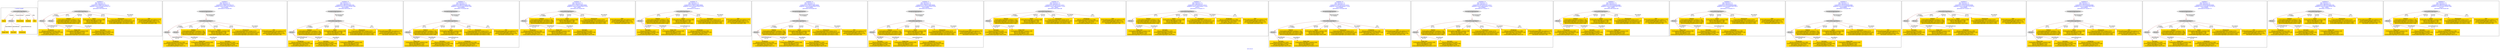 digraph n0 {
fontcolor="blue"
remincross="true"
label="s01-cb.csv"
subgraph cluster_0 {
label="1-correct model"
n2[style="filled",color="white",fillcolor="lightgray",label="CulturalHeritageObject1"];
n3[shape="plaintext",style="filled",fillcolor="gold",label="Dated"];
n4[style="filled",color="white",fillcolor="lightgray",label="Person1"];
n5[shape="plaintext",style="filled",fillcolor="gold",label="Dimensions"];
n6[shape="plaintext",style="filled",fillcolor="gold",label="Medium"];
n7[shape="plaintext",style="filled",fillcolor="gold",label="Title"];
n8[shape="plaintext",style="filled",fillcolor="gold",label="Begin Date"];
n9[shape="plaintext",style="filled",fillcolor="gold",label="End Date"];
n10[shape="plaintext",style="filled",fillcolor="gold",label="Attribution"];
}
subgraph cluster_1 {
label="candidate 0\nlink coherence:1.0\nnode coherence:1.0\nconfidence:0.506615297595278\nmapping score:0.5974431944365213\ncost:8.99992\n-precision:0.56-recall:0.62"
n12[style="filled",color="white",fillcolor="lightgray",label="CulturalHeritageObject1"];
n13[style="filled",color="white",fillcolor="lightgray",label="Person1"];
n14[style="filled",color="white",fillcolor="lightgray",label="Person2"];
n15[shape="plaintext",style="filled",fillcolor="gold",label="Attribution\n[Person,nameOfThePerson,0.389]\n[CulturalHeritageObject,description,0.259]\n[Document,classLink,0.222]\n[CulturalHeritageObject,title,0.13]"];
n16[shape="plaintext",style="filled",fillcolor="gold",label="Medium\n[CulturalHeritageObject,medium,0.754]\n[CulturalHeritageObject,description,0.096]\n[CulturalHeritageObject,provenance,0.082]\n[Person,biographicalInformation,0.068]"];
n17[shape="plaintext",style="filled",fillcolor="gold",label="Dated\n[CulturalHeritageObject,created,0.569]\n[Person,dateOfDeath,0.186]\n[Person,dateOfBirth,0.156]\n[CulturalHeritageObject,title,0.089]"];
n18[shape="plaintext",style="filled",fillcolor="gold",label="Begin Date\n[CulturalHeritageObject,created,0.349]\n[Person,dateOfDeath,0.322]\n[Person,dateOfBirth,0.283]\n[CulturalHeritageObject,provenance,0.047]"];
n19[shape="plaintext",style="filled",fillcolor="gold",label="End Date\n[Person,dateOfDeath,0.463]\n[CulturalHeritageObject,created,0.258]\n[Person,dateOfBirth,0.239]\n[CulturalHeritageObject,title,0.039]"];
n20[shape="plaintext",style="filled",fillcolor="gold",label="Dimensions\n[CulturalHeritageObject,extent,0.674]\n[CulturalHeritageObject,accessionNumber,0.162]\n[CulturalHeritageObject,description,0.082]\n[CulturalHeritageObject,provenance,0.082]"];
n21[shape="plaintext",style="filled",fillcolor="gold",label="Title\n[CulturalHeritageObject,description,0.375]\n[CulturalHeritageObject,title,0.271]\n[Person,biographicalInformation,0.218]\n[Document,classLink,0.136]"];
}
subgraph cluster_2 {
label="candidate 1\nlink coherence:1.0\nnode coherence:1.0\nconfidence:0.506615297595278\nmapping score:0.5974431944365213\ncost:9.99985\n-precision:0.5-recall:0.62"
n23[style="filled",color="white",fillcolor="lightgray",label="CulturalHeritageObject1"];
n24[style="filled",color="white",fillcolor="lightgray",label="Person1"];
n25[style="filled",color="white",fillcolor="lightgray",label="Person2"];
n26[style="filled",color="white",fillcolor="lightgray",label="EuropeanaAggregation1"];
n27[shape="plaintext",style="filled",fillcolor="gold",label="Attribution\n[Person,nameOfThePerson,0.389]\n[CulturalHeritageObject,description,0.259]\n[Document,classLink,0.222]\n[CulturalHeritageObject,title,0.13]"];
n28[shape="plaintext",style="filled",fillcolor="gold",label="Medium\n[CulturalHeritageObject,medium,0.754]\n[CulturalHeritageObject,description,0.096]\n[CulturalHeritageObject,provenance,0.082]\n[Person,biographicalInformation,0.068]"];
n29[shape="plaintext",style="filled",fillcolor="gold",label="Dated\n[CulturalHeritageObject,created,0.569]\n[Person,dateOfDeath,0.186]\n[Person,dateOfBirth,0.156]\n[CulturalHeritageObject,title,0.089]"];
n30[shape="plaintext",style="filled",fillcolor="gold",label="Begin Date\n[CulturalHeritageObject,created,0.349]\n[Person,dateOfDeath,0.322]\n[Person,dateOfBirth,0.283]\n[CulturalHeritageObject,provenance,0.047]"];
n31[shape="plaintext",style="filled",fillcolor="gold",label="End Date\n[Person,dateOfDeath,0.463]\n[CulturalHeritageObject,created,0.258]\n[Person,dateOfBirth,0.239]\n[CulturalHeritageObject,title,0.039]"];
n32[shape="plaintext",style="filled",fillcolor="gold",label="Dimensions\n[CulturalHeritageObject,extent,0.674]\n[CulturalHeritageObject,accessionNumber,0.162]\n[CulturalHeritageObject,description,0.082]\n[CulturalHeritageObject,provenance,0.082]"];
n33[shape="plaintext",style="filled",fillcolor="gold",label="Title\n[CulturalHeritageObject,description,0.375]\n[CulturalHeritageObject,title,0.271]\n[Person,biographicalInformation,0.218]\n[Document,classLink,0.136]"];
}
subgraph cluster_3 {
label="candidate 10\nlink coherence:1.0\nnode coherence:1.0\nconfidence:0.4861819248037082\nmapping score:0.6144415939821884\ncost:8.99985\n-precision:0.89-recall:1.0"
n35[style="filled",color="white",fillcolor="lightgray",label="CulturalHeritageObject1"];
n36[style="filled",color="white",fillcolor="lightgray",label="Person1"];
n37[style="filled",color="white",fillcolor="lightgray",label="EuropeanaAggregation1"];
n38[shape="plaintext",style="filled",fillcolor="gold",label="Attribution\n[Person,nameOfThePerson,0.389]\n[CulturalHeritageObject,description,0.259]\n[Document,classLink,0.222]\n[CulturalHeritageObject,title,0.13]"];
n39[shape="plaintext",style="filled",fillcolor="gold",label="Medium\n[CulturalHeritageObject,medium,0.754]\n[CulturalHeritageObject,description,0.096]\n[CulturalHeritageObject,provenance,0.082]\n[Person,biographicalInformation,0.068]"];
n40[shape="plaintext",style="filled",fillcolor="gold",label="Dated\n[CulturalHeritageObject,created,0.569]\n[Person,dateOfDeath,0.186]\n[Person,dateOfBirth,0.156]\n[CulturalHeritageObject,title,0.089]"];
n41[shape="plaintext",style="filled",fillcolor="gold",label="End Date\n[Person,dateOfDeath,0.463]\n[CulturalHeritageObject,created,0.258]\n[Person,dateOfBirth,0.239]\n[CulturalHeritageObject,title,0.039]"];
n42[shape="plaintext",style="filled",fillcolor="gold",label="Dimensions\n[CulturalHeritageObject,extent,0.674]\n[CulturalHeritageObject,accessionNumber,0.162]\n[CulturalHeritageObject,description,0.082]\n[CulturalHeritageObject,provenance,0.082]"];
n43[shape="plaintext",style="filled",fillcolor="gold",label="Begin Date\n[CulturalHeritageObject,created,0.349]\n[Person,dateOfDeath,0.322]\n[Person,dateOfBirth,0.283]\n[CulturalHeritageObject,provenance,0.047]"];
n44[shape="plaintext",style="filled",fillcolor="gold",label="Title\n[CulturalHeritageObject,description,0.375]\n[CulturalHeritageObject,title,0.271]\n[Person,biographicalInformation,0.218]\n[Document,classLink,0.136]"];
}
subgraph cluster_4 {
label="candidate 11\nlink coherence:1.0\nnode coherence:1.0\nconfidence:0.4861819248037082\nmapping score:0.6144415939821884\ncost:8.99993\n-precision:0.78-recall:0.88"
n46[style="filled",color="white",fillcolor="lightgray",label="CulturalHeritageObject1"];
n47[style="filled",color="white",fillcolor="lightgray",label="Person2"];
n48[style="filled",color="white",fillcolor="lightgray",label="EuropeanaAggregation1"];
n49[shape="plaintext",style="filled",fillcolor="gold",label="Medium\n[CulturalHeritageObject,medium,0.754]\n[CulturalHeritageObject,description,0.096]\n[CulturalHeritageObject,provenance,0.082]\n[Person,biographicalInformation,0.068]"];
n50[shape="plaintext",style="filled",fillcolor="gold",label="Dated\n[CulturalHeritageObject,created,0.569]\n[Person,dateOfDeath,0.186]\n[Person,dateOfBirth,0.156]\n[CulturalHeritageObject,title,0.089]"];
n51[shape="plaintext",style="filled",fillcolor="gold",label="Begin Date\n[CulturalHeritageObject,created,0.349]\n[Person,dateOfDeath,0.322]\n[Person,dateOfBirth,0.283]\n[CulturalHeritageObject,provenance,0.047]"];
n52[shape="plaintext",style="filled",fillcolor="gold",label="End Date\n[Person,dateOfDeath,0.463]\n[CulturalHeritageObject,created,0.258]\n[Person,dateOfBirth,0.239]\n[CulturalHeritageObject,title,0.039]"];
n53[shape="plaintext",style="filled",fillcolor="gold",label="Dimensions\n[CulturalHeritageObject,extent,0.674]\n[CulturalHeritageObject,accessionNumber,0.162]\n[CulturalHeritageObject,description,0.082]\n[CulturalHeritageObject,provenance,0.082]"];
n54[shape="plaintext",style="filled",fillcolor="gold",label="Attribution\n[Person,nameOfThePerson,0.389]\n[CulturalHeritageObject,description,0.259]\n[Document,classLink,0.222]\n[CulturalHeritageObject,title,0.13]"];
n55[shape="plaintext",style="filled",fillcolor="gold",label="Title\n[CulturalHeritageObject,description,0.375]\n[CulturalHeritageObject,title,0.271]\n[Person,biographicalInformation,0.218]\n[Document,classLink,0.136]"];
}
subgraph cluster_5 {
label="candidate 12\nlink coherence:1.0\nnode coherence:1.0\nconfidence:0.47463211868769895\nmapping score:0.6105916586101854\ncost:7.99992\n-precision:0.62-recall:0.62"
n57[style="filled",color="white",fillcolor="lightgray",label="CulturalHeritageObject1"];
n58[style="filled",color="white",fillcolor="lightgray",label="Person1"];
n59[shape="plaintext",style="filled",fillcolor="gold",label="Attribution\n[Person,nameOfThePerson,0.389]\n[CulturalHeritageObject,description,0.259]\n[Document,classLink,0.222]\n[CulturalHeritageObject,title,0.13]"];
n60[shape="plaintext",style="filled",fillcolor="gold",label="Medium\n[CulturalHeritageObject,medium,0.754]\n[CulturalHeritageObject,description,0.096]\n[CulturalHeritageObject,provenance,0.082]\n[Person,biographicalInformation,0.068]"];
n61[shape="plaintext",style="filled",fillcolor="gold",label="Dated\n[CulturalHeritageObject,created,0.569]\n[Person,dateOfDeath,0.186]\n[Person,dateOfBirth,0.156]\n[CulturalHeritageObject,title,0.089]"];
n62[shape="plaintext",style="filled",fillcolor="gold",label="Begin Date\n[CulturalHeritageObject,created,0.349]\n[Person,dateOfDeath,0.322]\n[Person,dateOfBirth,0.283]\n[CulturalHeritageObject,provenance,0.047]"];
n63[shape="plaintext",style="filled",fillcolor="gold",label="Dimensions\n[CulturalHeritageObject,extent,0.674]\n[CulturalHeritageObject,accessionNumber,0.162]\n[CulturalHeritageObject,description,0.082]\n[CulturalHeritageObject,provenance,0.082]"];
n64[shape="plaintext",style="filled",fillcolor="gold",label="Title\n[CulturalHeritageObject,description,0.375]\n[CulturalHeritageObject,title,0.271]\n[Person,biographicalInformation,0.218]\n[Document,classLink,0.136]"];
n65[shape="plaintext",style="filled",fillcolor="gold",label="End Date\n[Person,dateOfDeath,0.463]\n[CulturalHeritageObject,created,0.258]\n[Person,dateOfBirth,0.239]\n[CulturalHeritageObject,title,0.039]"];
}
subgraph cluster_6 {
label="candidate 13\nlink coherence:1.0\nnode coherence:1.0\nconfidence:0.47463211868769895\nmapping score:0.6105916586101854\ncost:8.0\n-precision:0.5-recall:0.5"
n67[style="filled",color="white",fillcolor="lightgray",label="CulturalHeritageObject1"];
n68[style="filled",color="white",fillcolor="lightgray",label="Person2"];
n69[shape="plaintext",style="filled",fillcolor="gold",label="Medium\n[CulturalHeritageObject,medium,0.754]\n[CulturalHeritageObject,description,0.096]\n[CulturalHeritageObject,provenance,0.082]\n[Person,biographicalInformation,0.068]"];
n70[shape="plaintext",style="filled",fillcolor="gold",label="Dated\n[CulturalHeritageObject,created,0.569]\n[Person,dateOfDeath,0.186]\n[Person,dateOfBirth,0.156]\n[CulturalHeritageObject,title,0.089]"];
n71[shape="plaintext",style="filled",fillcolor="gold",label="End Date\n[Person,dateOfDeath,0.463]\n[CulturalHeritageObject,created,0.258]\n[Person,dateOfBirth,0.239]\n[CulturalHeritageObject,title,0.039]"];
n72[shape="plaintext",style="filled",fillcolor="gold",label="Begin Date\n[CulturalHeritageObject,created,0.349]\n[Person,dateOfDeath,0.322]\n[Person,dateOfBirth,0.283]\n[CulturalHeritageObject,provenance,0.047]"];
n73[shape="plaintext",style="filled",fillcolor="gold",label="Dimensions\n[CulturalHeritageObject,extent,0.674]\n[CulturalHeritageObject,accessionNumber,0.162]\n[CulturalHeritageObject,description,0.082]\n[CulturalHeritageObject,provenance,0.082]"];
n74[shape="plaintext",style="filled",fillcolor="gold",label="Title\n[CulturalHeritageObject,description,0.375]\n[CulturalHeritageObject,title,0.271]\n[Person,biographicalInformation,0.218]\n[Document,classLink,0.136]"];
n75[shape="plaintext",style="filled",fillcolor="gold",label="Attribution\n[Person,nameOfThePerson,0.389]\n[CulturalHeritageObject,description,0.259]\n[Document,classLink,0.222]\n[CulturalHeritageObject,title,0.13]"];
}
subgraph cluster_7 {
label="candidate 14\nlink coherence:1.0\nnode coherence:1.0\nconfidence:0.47463211868769895\nmapping score:0.6105916586101854\ncost:8.99985\n-precision:0.56-recall:0.62"
n77[style="filled",color="white",fillcolor="lightgray",label="CulturalHeritageObject1"];
n78[style="filled",color="white",fillcolor="lightgray",label="Person1"];
n79[style="filled",color="white",fillcolor="lightgray",label="EuropeanaAggregation1"];
n80[shape="plaintext",style="filled",fillcolor="gold",label="Attribution\n[Person,nameOfThePerson,0.389]\n[CulturalHeritageObject,description,0.259]\n[Document,classLink,0.222]\n[CulturalHeritageObject,title,0.13]"];
n81[shape="plaintext",style="filled",fillcolor="gold",label="Medium\n[CulturalHeritageObject,medium,0.754]\n[CulturalHeritageObject,description,0.096]\n[CulturalHeritageObject,provenance,0.082]\n[Person,biographicalInformation,0.068]"];
n82[shape="plaintext",style="filled",fillcolor="gold",label="Dated\n[CulturalHeritageObject,created,0.569]\n[Person,dateOfDeath,0.186]\n[Person,dateOfBirth,0.156]\n[CulturalHeritageObject,title,0.089]"];
n83[shape="plaintext",style="filled",fillcolor="gold",label="Begin Date\n[CulturalHeritageObject,created,0.349]\n[Person,dateOfDeath,0.322]\n[Person,dateOfBirth,0.283]\n[CulturalHeritageObject,provenance,0.047]"];
n84[shape="plaintext",style="filled",fillcolor="gold",label="Dimensions\n[CulturalHeritageObject,extent,0.674]\n[CulturalHeritageObject,accessionNumber,0.162]\n[CulturalHeritageObject,description,0.082]\n[CulturalHeritageObject,provenance,0.082]"];
n85[shape="plaintext",style="filled",fillcolor="gold",label="Title\n[CulturalHeritageObject,description,0.375]\n[CulturalHeritageObject,title,0.271]\n[Person,biographicalInformation,0.218]\n[Document,classLink,0.136]"];
n86[shape="plaintext",style="filled",fillcolor="gold",label="End Date\n[Person,dateOfDeath,0.463]\n[CulturalHeritageObject,created,0.258]\n[Person,dateOfBirth,0.239]\n[CulturalHeritageObject,title,0.039]"];
}
subgraph cluster_8 {
label="candidate 15\nlink coherence:1.0\nnode coherence:1.0\nconfidence:0.47463211868769895\nmapping score:0.6105916586101854\ncost:8.99993\n-precision:0.44-recall:0.5"
n88[style="filled",color="white",fillcolor="lightgray",label="CulturalHeritageObject1"];
n89[style="filled",color="white",fillcolor="lightgray",label="Person2"];
n90[style="filled",color="white",fillcolor="lightgray",label="EuropeanaAggregation1"];
n91[shape="plaintext",style="filled",fillcolor="gold",label="Medium\n[CulturalHeritageObject,medium,0.754]\n[CulturalHeritageObject,description,0.096]\n[CulturalHeritageObject,provenance,0.082]\n[Person,biographicalInformation,0.068]"];
n92[shape="plaintext",style="filled",fillcolor="gold",label="Dated\n[CulturalHeritageObject,created,0.569]\n[Person,dateOfDeath,0.186]\n[Person,dateOfBirth,0.156]\n[CulturalHeritageObject,title,0.089]"];
n93[shape="plaintext",style="filled",fillcolor="gold",label="End Date\n[Person,dateOfDeath,0.463]\n[CulturalHeritageObject,created,0.258]\n[Person,dateOfBirth,0.239]\n[CulturalHeritageObject,title,0.039]"];
n94[shape="plaintext",style="filled",fillcolor="gold",label="Begin Date\n[CulturalHeritageObject,created,0.349]\n[Person,dateOfDeath,0.322]\n[Person,dateOfBirth,0.283]\n[CulturalHeritageObject,provenance,0.047]"];
n95[shape="plaintext",style="filled",fillcolor="gold",label="Dimensions\n[CulturalHeritageObject,extent,0.674]\n[CulturalHeritageObject,accessionNumber,0.162]\n[CulturalHeritageObject,description,0.082]\n[CulturalHeritageObject,provenance,0.082]"];
n96[shape="plaintext",style="filled",fillcolor="gold",label="Title\n[CulturalHeritageObject,description,0.375]\n[CulturalHeritageObject,title,0.271]\n[Person,biographicalInformation,0.218]\n[Document,classLink,0.136]"];
n97[shape="plaintext",style="filled",fillcolor="gold",label="Attribution\n[Person,nameOfThePerson,0.389]\n[CulturalHeritageObject,description,0.259]\n[Document,classLink,0.222]\n[CulturalHeritageObject,title,0.13]"];
}
subgraph cluster_9 {
label="candidate 16\nlink coherence:1.0\nnode coherence:1.0\nconfidence:0.46754554767114515\nmapping score:0.6082294682713342\ncost:7.99992\n-precision:0.88-recall:0.88"
n99[style="filled",color="white",fillcolor="lightgray",label="CulturalHeritageObject1"];
n100[style="filled",color="white",fillcolor="lightgray",label="Person1"];
n101[shape="plaintext",style="filled",fillcolor="gold",label="Medium\n[CulturalHeritageObject,medium,0.754]\n[CulturalHeritageObject,description,0.096]\n[CulturalHeritageObject,provenance,0.082]\n[Person,biographicalInformation,0.068]"];
n102[shape="plaintext",style="filled",fillcolor="gold",label="Dated\n[CulturalHeritageObject,created,0.569]\n[Person,dateOfDeath,0.186]\n[Person,dateOfBirth,0.156]\n[CulturalHeritageObject,title,0.089]"];
n103[shape="plaintext",style="filled",fillcolor="gold",label="End Date\n[Person,dateOfDeath,0.463]\n[CulturalHeritageObject,created,0.258]\n[Person,dateOfBirth,0.239]\n[CulturalHeritageObject,title,0.039]"];
n104[shape="plaintext",style="filled",fillcolor="gold",label="Dimensions\n[CulturalHeritageObject,extent,0.674]\n[CulturalHeritageObject,accessionNumber,0.162]\n[CulturalHeritageObject,description,0.082]\n[CulturalHeritageObject,provenance,0.082]"];
n105[shape="plaintext",style="filled",fillcolor="gold",label="Attribution\n[Person,nameOfThePerson,0.389]\n[CulturalHeritageObject,description,0.259]\n[Document,classLink,0.222]\n[CulturalHeritageObject,title,0.13]"];
n106[shape="plaintext",style="filled",fillcolor="gold",label="Begin Date\n[CulturalHeritageObject,created,0.349]\n[Person,dateOfDeath,0.322]\n[Person,dateOfBirth,0.283]\n[CulturalHeritageObject,provenance,0.047]"];
n107[shape="plaintext",style="filled",fillcolor="gold",label="Title\n[CulturalHeritageObject,description,0.375]\n[CulturalHeritageObject,title,0.271]\n[Person,biographicalInformation,0.218]\n[Document,classLink,0.136]"];
}
subgraph cluster_10 {
label="candidate 17\nlink coherence:1.0\nnode coherence:1.0\nconfidence:0.46754554767114515\nmapping score:0.6082294682713342\ncost:8.0\n-precision:0.75-recall:0.75"
n109[style="filled",color="white",fillcolor="lightgray",label="CulturalHeritageObject1"];
n110[style="filled",color="white",fillcolor="lightgray",label="Person2"];
n111[shape="plaintext",style="filled",fillcolor="gold",label="Medium\n[CulturalHeritageObject,medium,0.754]\n[CulturalHeritageObject,description,0.096]\n[CulturalHeritageObject,provenance,0.082]\n[Person,biographicalInformation,0.068]"];
n112[shape="plaintext",style="filled",fillcolor="gold",label="Dated\n[CulturalHeritageObject,created,0.569]\n[Person,dateOfDeath,0.186]\n[Person,dateOfBirth,0.156]\n[CulturalHeritageObject,title,0.089]"];
n113[shape="plaintext",style="filled",fillcolor="gold",label="Begin Date\n[CulturalHeritageObject,created,0.349]\n[Person,dateOfDeath,0.322]\n[Person,dateOfBirth,0.283]\n[CulturalHeritageObject,provenance,0.047]"];
n114[shape="plaintext",style="filled",fillcolor="gold",label="End Date\n[Person,dateOfDeath,0.463]\n[CulturalHeritageObject,created,0.258]\n[Person,dateOfBirth,0.239]\n[CulturalHeritageObject,title,0.039]"];
n115[shape="plaintext",style="filled",fillcolor="gold",label="Dimensions\n[CulturalHeritageObject,extent,0.674]\n[CulturalHeritageObject,accessionNumber,0.162]\n[CulturalHeritageObject,description,0.082]\n[CulturalHeritageObject,provenance,0.082]"];
n116[shape="plaintext",style="filled",fillcolor="gold",label="Attribution\n[Person,nameOfThePerson,0.389]\n[CulturalHeritageObject,description,0.259]\n[Document,classLink,0.222]\n[CulturalHeritageObject,title,0.13]"];
n117[shape="plaintext",style="filled",fillcolor="gold",label="Title\n[CulturalHeritageObject,description,0.375]\n[CulturalHeritageObject,title,0.271]\n[Person,biographicalInformation,0.218]\n[Document,classLink,0.136]"];
}
subgraph cluster_11 {
label="candidate 18\nlink coherence:1.0\nnode coherence:1.0\nconfidence:0.46754554767114515\nmapping score:0.6082294682713342\ncost:8.99985\n-precision:0.78-recall:0.88"
n119[style="filled",color="white",fillcolor="lightgray",label="CulturalHeritageObject1"];
n120[style="filled",color="white",fillcolor="lightgray",label="Person1"];
n121[style="filled",color="white",fillcolor="lightgray",label="EuropeanaAggregation1"];
n122[shape="plaintext",style="filled",fillcolor="gold",label="Medium\n[CulturalHeritageObject,medium,0.754]\n[CulturalHeritageObject,description,0.096]\n[CulturalHeritageObject,provenance,0.082]\n[Person,biographicalInformation,0.068]"];
n123[shape="plaintext",style="filled",fillcolor="gold",label="Dated\n[CulturalHeritageObject,created,0.569]\n[Person,dateOfDeath,0.186]\n[Person,dateOfBirth,0.156]\n[CulturalHeritageObject,title,0.089]"];
n124[shape="plaintext",style="filled",fillcolor="gold",label="End Date\n[Person,dateOfDeath,0.463]\n[CulturalHeritageObject,created,0.258]\n[Person,dateOfBirth,0.239]\n[CulturalHeritageObject,title,0.039]"];
n125[shape="plaintext",style="filled",fillcolor="gold",label="Dimensions\n[CulturalHeritageObject,extent,0.674]\n[CulturalHeritageObject,accessionNumber,0.162]\n[CulturalHeritageObject,description,0.082]\n[CulturalHeritageObject,provenance,0.082]"];
n126[shape="plaintext",style="filled",fillcolor="gold",label="Attribution\n[Person,nameOfThePerson,0.389]\n[CulturalHeritageObject,description,0.259]\n[Document,classLink,0.222]\n[CulturalHeritageObject,title,0.13]"];
n127[shape="plaintext",style="filled",fillcolor="gold",label="Begin Date\n[CulturalHeritageObject,created,0.349]\n[Person,dateOfDeath,0.322]\n[Person,dateOfBirth,0.283]\n[CulturalHeritageObject,provenance,0.047]"];
n128[shape="plaintext",style="filled",fillcolor="gold",label="Title\n[CulturalHeritageObject,description,0.375]\n[CulturalHeritageObject,title,0.271]\n[Person,biographicalInformation,0.218]\n[Document,classLink,0.136]"];
}
subgraph cluster_12 {
label="candidate 19\nlink coherence:1.0\nnode coherence:1.0\nconfidence:0.46754554767114515\nmapping score:0.6082294682713342\ncost:8.99993\n-precision:0.67-recall:0.75"
n130[style="filled",color="white",fillcolor="lightgray",label="CulturalHeritageObject1"];
n131[style="filled",color="white",fillcolor="lightgray",label="Person2"];
n132[style="filled",color="white",fillcolor="lightgray",label="EuropeanaAggregation1"];
n133[shape="plaintext",style="filled",fillcolor="gold",label="Medium\n[CulturalHeritageObject,medium,0.754]\n[CulturalHeritageObject,description,0.096]\n[CulturalHeritageObject,provenance,0.082]\n[Person,biographicalInformation,0.068]"];
n134[shape="plaintext",style="filled",fillcolor="gold",label="Dated\n[CulturalHeritageObject,created,0.569]\n[Person,dateOfDeath,0.186]\n[Person,dateOfBirth,0.156]\n[CulturalHeritageObject,title,0.089]"];
n135[shape="plaintext",style="filled",fillcolor="gold",label="Begin Date\n[CulturalHeritageObject,created,0.349]\n[Person,dateOfDeath,0.322]\n[Person,dateOfBirth,0.283]\n[CulturalHeritageObject,provenance,0.047]"];
n136[shape="plaintext",style="filled",fillcolor="gold",label="End Date\n[Person,dateOfDeath,0.463]\n[CulturalHeritageObject,created,0.258]\n[Person,dateOfBirth,0.239]\n[CulturalHeritageObject,title,0.039]"];
n137[shape="plaintext",style="filled",fillcolor="gold",label="Dimensions\n[CulturalHeritageObject,extent,0.674]\n[CulturalHeritageObject,accessionNumber,0.162]\n[CulturalHeritageObject,description,0.082]\n[CulturalHeritageObject,provenance,0.082]"];
n138[shape="plaintext",style="filled",fillcolor="gold",label="Attribution\n[Person,nameOfThePerson,0.389]\n[CulturalHeritageObject,description,0.259]\n[Document,classLink,0.222]\n[CulturalHeritageObject,title,0.13]"];
n139[shape="plaintext",style="filled",fillcolor="gold",label="Title\n[CulturalHeritageObject,description,0.375]\n[CulturalHeritageObject,title,0.271]\n[Person,biographicalInformation,0.218]\n[Document,classLink,0.136]"];
}
subgraph cluster_13 {
label="candidate 2\nlink coherence:1.0\nnode coherence:1.0\nconfidence:0.5010518509530868\nmapping score:0.6193982360319813\ncost:7.99992\n-precision:0.88-recall:0.88"
n141[style="filled",color="white",fillcolor="lightgray",label="CulturalHeritageObject1"];
n142[style="filled",color="white",fillcolor="lightgray",label="Person1"];
n143[shape="plaintext",style="filled",fillcolor="gold",label="Attribution\n[Person,nameOfThePerson,0.389]\n[CulturalHeritageObject,description,0.259]\n[Document,classLink,0.222]\n[CulturalHeritageObject,title,0.13]"];
n144[shape="plaintext",style="filled",fillcolor="gold",label="Medium\n[CulturalHeritageObject,medium,0.754]\n[CulturalHeritageObject,description,0.096]\n[CulturalHeritageObject,provenance,0.082]\n[Person,biographicalInformation,0.068]"];
n145[shape="plaintext",style="filled",fillcolor="gold",label="Dated\n[CulturalHeritageObject,created,0.569]\n[Person,dateOfDeath,0.186]\n[Person,dateOfBirth,0.156]\n[CulturalHeritageObject,title,0.089]"];
n146[shape="plaintext",style="filled",fillcolor="gold",label="End Date\n[Person,dateOfDeath,0.463]\n[CulturalHeritageObject,created,0.258]\n[Person,dateOfBirth,0.239]\n[CulturalHeritageObject,title,0.039]"];
n147[shape="plaintext",style="filled",fillcolor="gold",label="Dimensions\n[CulturalHeritageObject,extent,0.674]\n[CulturalHeritageObject,accessionNumber,0.162]\n[CulturalHeritageObject,description,0.082]\n[CulturalHeritageObject,provenance,0.082]"];
n148[shape="plaintext",style="filled",fillcolor="gold",label="Title\n[CulturalHeritageObject,description,0.375]\n[CulturalHeritageObject,title,0.271]\n[Person,biographicalInformation,0.218]\n[Document,classLink,0.136]"];
n149[shape="plaintext",style="filled",fillcolor="gold",label="Begin Date\n[CulturalHeritageObject,created,0.349]\n[Person,dateOfDeath,0.322]\n[Person,dateOfBirth,0.283]\n[CulturalHeritageObject,provenance,0.047]"];
}
subgraph cluster_14 {
label="candidate 3\nlink coherence:1.0\nnode coherence:1.0\nconfidence:0.5010518509530868\nmapping score:0.6193982360319813\ncost:8.0\n-precision:0.75-recall:0.75"
n151[style="filled",color="white",fillcolor="lightgray",label="CulturalHeritageObject1"];
n152[style="filled",color="white",fillcolor="lightgray",label="Person2"];
n153[shape="plaintext",style="filled",fillcolor="gold",label="Medium\n[CulturalHeritageObject,medium,0.754]\n[CulturalHeritageObject,description,0.096]\n[CulturalHeritageObject,provenance,0.082]\n[Person,biographicalInformation,0.068]"];
n154[shape="plaintext",style="filled",fillcolor="gold",label="Dated\n[CulturalHeritageObject,created,0.569]\n[Person,dateOfDeath,0.186]\n[Person,dateOfBirth,0.156]\n[CulturalHeritageObject,title,0.089]"];
n155[shape="plaintext",style="filled",fillcolor="gold",label="Begin Date\n[CulturalHeritageObject,created,0.349]\n[Person,dateOfDeath,0.322]\n[Person,dateOfBirth,0.283]\n[CulturalHeritageObject,provenance,0.047]"];
n156[shape="plaintext",style="filled",fillcolor="gold",label="End Date\n[Person,dateOfDeath,0.463]\n[CulturalHeritageObject,created,0.258]\n[Person,dateOfBirth,0.239]\n[CulturalHeritageObject,title,0.039]"];
n157[shape="plaintext",style="filled",fillcolor="gold",label="Dimensions\n[CulturalHeritageObject,extent,0.674]\n[CulturalHeritageObject,accessionNumber,0.162]\n[CulturalHeritageObject,description,0.082]\n[CulturalHeritageObject,provenance,0.082]"];
n158[shape="plaintext",style="filled",fillcolor="gold",label="Title\n[CulturalHeritageObject,description,0.375]\n[CulturalHeritageObject,title,0.271]\n[Person,biographicalInformation,0.218]\n[Document,classLink,0.136]"];
n159[shape="plaintext",style="filled",fillcolor="gold",label="Attribution\n[Person,nameOfThePerson,0.389]\n[CulturalHeritageObject,description,0.259]\n[Document,classLink,0.222]\n[CulturalHeritageObject,title,0.13]"];
}
subgraph cluster_15 {
label="candidate 4\nlink coherence:1.0\nnode coherence:1.0\nconfidence:0.5010518509530868\nmapping score:0.6193982360319813\ncost:8.99985\n-precision:0.78-recall:0.88"
n161[style="filled",color="white",fillcolor="lightgray",label="CulturalHeritageObject1"];
n162[style="filled",color="white",fillcolor="lightgray",label="Person1"];
n163[style="filled",color="white",fillcolor="lightgray",label="EuropeanaAggregation1"];
n164[shape="plaintext",style="filled",fillcolor="gold",label="Attribution\n[Person,nameOfThePerson,0.389]\n[CulturalHeritageObject,description,0.259]\n[Document,classLink,0.222]\n[CulturalHeritageObject,title,0.13]"];
n165[shape="plaintext",style="filled",fillcolor="gold",label="Medium\n[CulturalHeritageObject,medium,0.754]\n[CulturalHeritageObject,description,0.096]\n[CulturalHeritageObject,provenance,0.082]\n[Person,biographicalInformation,0.068]"];
n166[shape="plaintext",style="filled",fillcolor="gold",label="Dated\n[CulturalHeritageObject,created,0.569]\n[Person,dateOfDeath,0.186]\n[Person,dateOfBirth,0.156]\n[CulturalHeritageObject,title,0.089]"];
n167[shape="plaintext",style="filled",fillcolor="gold",label="End Date\n[Person,dateOfDeath,0.463]\n[CulturalHeritageObject,created,0.258]\n[Person,dateOfBirth,0.239]\n[CulturalHeritageObject,title,0.039]"];
n168[shape="plaintext",style="filled",fillcolor="gold",label="Dimensions\n[CulturalHeritageObject,extent,0.674]\n[CulturalHeritageObject,accessionNumber,0.162]\n[CulturalHeritageObject,description,0.082]\n[CulturalHeritageObject,provenance,0.082]"];
n169[shape="plaintext",style="filled",fillcolor="gold",label="Title\n[CulturalHeritageObject,description,0.375]\n[CulturalHeritageObject,title,0.271]\n[Person,biographicalInformation,0.218]\n[Document,classLink,0.136]"];
n170[shape="plaintext",style="filled",fillcolor="gold",label="Begin Date\n[CulturalHeritageObject,created,0.349]\n[Person,dateOfDeath,0.322]\n[Person,dateOfBirth,0.283]\n[CulturalHeritageObject,provenance,0.047]"];
}
subgraph cluster_16 {
label="candidate 5\nlink coherence:1.0\nnode coherence:1.0\nconfidence:0.5010518509530868\nmapping score:0.5955887122224576\ncost:8.99992\n-precision:0.67-recall:0.75"
n172[style="filled",color="white",fillcolor="lightgray",label="CulturalHeritageObject1"];
n173[style="filled",color="white",fillcolor="lightgray",label="Person1"];
n174[style="filled",color="white",fillcolor="lightgray",label="Person2"];
n175[shape="plaintext",style="filled",fillcolor="gold",label="Medium\n[CulturalHeritageObject,medium,0.754]\n[CulturalHeritageObject,description,0.096]\n[CulturalHeritageObject,provenance,0.082]\n[Person,biographicalInformation,0.068]"];
n176[shape="plaintext",style="filled",fillcolor="gold",label="Dated\n[CulturalHeritageObject,created,0.569]\n[Person,dateOfDeath,0.186]\n[Person,dateOfBirth,0.156]\n[CulturalHeritageObject,title,0.089]"];
n177[shape="plaintext",style="filled",fillcolor="gold",label="End Date\n[Person,dateOfDeath,0.463]\n[CulturalHeritageObject,created,0.258]\n[Person,dateOfBirth,0.239]\n[CulturalHeritageObject,title,0.039]"];
n178[shape="plaintext",style="filled",fillcolor="gold",label="Dimensions\n[CulturalHeritageObject,extent,0.674]\n[CulturalHeritageObject,accessionNumber,0.162]\n[CulturalHeritageObject,description,0.082]\n[CulturalHeritageObject,provenance,0.082]"];
n179[shape="plaintext",style="filled",fillcolor="gold",label="Title\n[CulturalHeritageObject,description,0.375]\n[CulturalHeritageObject,title,0.271]\n[Person,biographicalInformation,0.218]\n[Document,classLink,0.136]"];
n180[shape="plaintext",style="filled",fillcolor="gold",label="Begin Date\n[CulturalHeritageObject,created,0.349]\n[Person,dateOfDeath,0.322]\n[Person,dateOfBirth,0.283]\n[CulturalHeritageObject,provenance,0.047]"];
n181[shape="plaintext",style="filled",fillcolor="gold",label="Attribution\n[Person,nameOfThePerson,0.389]\n[CulturalHeritageObject,description,0.259]\n[Document,classLink,0.222]\n[CulturalHeritageObject,title,0.13]"];
}
subgraph cluster_17 {
label="candidate 6\nlink coherence:1.0\nnode coherence:1.0\nconfidence:0.5010518509530868\nmapping score:0.6193982360319813\ncost:8.99993\n-precision:0.67-recall:0.75"
n183[style="filled",color="white",fillcolor="lightgray",label="CulturalHeritageObject1"];
n184[style="filled",color="white",fillcolor="lightgray",label="Person2"];
n185[style="filled",color="white",fillcolor="lightgray",label="EuropeanaAggregation1"];
n186[shape="plaintext",style="filled",fillcolor="gold",label="Medium\n[CulturalHeritageObject,medium,0.754]\n[CulturalHeritageObject,description,0.096]\n[CulturalHeritageObject,provenance,0.082]\n[Person,biographicalInformation,0.068]"];
n187[shape="plaintext",style="filled",fillcolor="gold",label="Dated\n[CulturalHeritageObject,created,0.569]\n[Person,dateOfDeath,0.186]\n[Person,dateOfBirth,0.156]\n[CulturalHeritageObject,title,0.089]"];
n188[shape="plaintext",style="filled",fillcolor="gold",label="Begin Date\n[CulturalHeritageObject,created,0.349]\n[Person,dateOfDeath,0.322]\n[Person,dateOfBirth,0.283]\n[CulturalHeritageObject,provenance,0.047]"];
n189[shape="plaintext",style="filled",fillcolor="gold",label="End Date\n[Person,dateOfDeath,0.463]\n[CulturalHeritageObject,created,0.258]\n[Person,dateOfBirth,0.239]\n[CulturalHeritageObject,title,0.039]"];
n190[shape="plaintext",style="filled",fillcolor="gold",label="Dimensions\n[CulturalHeritageObject,extent,0.674]\n[CulturalHeritageObject,accessionNumber,0.162]\n[CulturalHeritageObject,description,0.082]\n[CulturalHeritageObject,provenance,0.082]"];
n191[shape="plaintext",style="filled",fillcolor="gold",label="Title\n[CulturalHeritageObject,description,0.375]\n[CulturalHeritageObject,title,0.271]\n[Person,biographicalInformation,0.218]\n[Document,classLink,0.136]"];
n192[shape="plaintext",style="filled",fillcolor="gold",label="Attribution\n[Person,nameOfThePerson,0.389]\n[CulturalHeritageObject,description,0.259]\n[Document,classLink,0.222]\n[CulturalHeritageObject,title,0.13]"];
}
subgraph cluster_18 {
label="candidate 7\nlink coherence:1.0\nnode coherence:1.0\nconfidence:0.5010518509530868\nmapping score:0.5955887122224576\ncost:9.99985\n-precision:0.6-recall:0.75"
n194[style="filled",color="white",fillcolor="lightgray",label="CulturalHeritageObject1"];
n195[style="filled",color="white",fillcolor="lightgray",label="Person1"];
n196[style="filled",color="white",fillcolor="lightgray",label="Person2"];
n197[style="filled",color="white",fillcolor="lightgray",label="EuropeanaAggregation1"];
n198[shape="plaintext",style="filled",fillcolor="gold",label="Medium\n[CulturalHeritageObject,medium,0.754]\n[CulturalHeritageObject,description,0.096]\n[CulturalHeritageObject,provenance,0.082]\n[Person,biographicalInformation,0.068]"];
n199[shape="plaintext",style="filled",fillcolor="gold",label="Dated\n[CulturalHeritageObject,created,0.569]\n[Person,dateOfDeath,0.186]\n[Person,dateOfBirth,0.156]\n[CulturalHeritageObject,title,0.089]"];
n200[shape="plaintext",style="filled",fillcolor="gold",label="End Date\n[Person,dateOfDeath,0.463]\n[CulturalHeritageObject,created,0.258]\n[Person,dateOfBirth,0.239]\n[CulturalHeritageObject,title,0.039]"];
n201[shape="plaintext",style="filled",fillcolor="gold",label="Dimensions\n[CulturalHeritageObject,extent,0.674]\n[CulturalHeritageObject,accessionNumber,0.162]\n[CulturalHeritageObject,description,0.082]\n[CulturalHeritageObject,provenance,0.082]"];
n202[shape="plaintext",style="filled",fillcolor="gold",label="Title\n[CulturalHeritageObject,description,0.375]\n[CulturalHeritageObject,title,0.271]\n[Person,biographicalInformation,0.218]\n[Document,classLink,0.136]"];
n203[shape="plaintext",style="filled",fillcolor="gold",label="Begin Date\n[CulturalHeritageObject,created,0.349]\n[Person,dateOfDeath,0.322]\n[Person,dateOfBirth,0.283]\n[CulturalHeritageObject,provenance,0.047]"];
n204[shape="plaintext",style="filled",fillcolor="gold",label="Attribution\n[Person,nameOfThePerson,0.389]\n[CulturalHeritageObject,description,0.259]\n[Document,classLink,0.222]\n[CulturalHeritageObject,title,0.13]"];
}
subgraph cluster_19 {
label="candidate 8\nlink coherence:1.0\nnode coherence:1.0\nconfidence:0.4861819248037082\nmapping score:0.6144415939821884\ncost:7.99992\n-precision:1.0-recall:1.0"
n206[style="filled",color="white",fillcolor="lightgray",label="CulturalHeritageObject1"];
n207[style="filled",color="white",fillcolor="lightgray",label="Person1"];
n208[shape="plaintext",style="filled",fillcolor="gold",label="Attribution\n[Person,nameOfThePerson,0.389]\n[CulturalHeritageObject,description,0.259]\n[Document,classLink,0.222]\n[CulturalHeritageObject,title,0.13]"];
n209[shape="plaintext",style="filled",fillcolor="gold",label="Medium\n[CulturalHeritageObject,medium,0.754]\n[CulturalHeritageObject,description,0.096]\n[CulturalHeritageObject,provenance,0.082]\n[Person,biographicalInformation,0.068]"];
n210[shape="plaintext",style="filled",fillcolor="gold",label="Dated\n[CulturalHeritageObject,created,0.569]\n[Person,dateOfDeath,0.186]\n[Person,dateOfBirth,0.156]\n[CulturalHeritageObject,title,0.089]"];
n211[shape="plaintext",style="filled",fillcolor="gold",label="End Date\n[Person,dateOfDeath,0.463]\n[CulturalHeritageObject,created,0.258]\n[Person,dateOfBirth,0.239]\n[CulturalHeritageObject,title,0.039]"];
n212[shape="plaintext",style="filled",fillcolor="gold",label="Dimensions\n[CulturalHeritageObject,extent,0.674]\n[CulturalHeritageObject,accessionNumber,0.162]\n[CulturalHeritageObject,description,0.082]\n[CulturalHeritageObject,provenance,0.082]"];
n213[shape="plaintext",style="filled",fillcolor="gold",label="Begin Date\n[CulturalHeritageObject,created,0.349]\n[Person,dateOfDeath,0.322]\n[Person,dateOfBirth,0.283]\n[CulturalHeritageObject,provenance,0.047]"];
n214[shape="plaintext",style="filled",fillcolor="gold",label="Title\n[CulturalHeritageObject,description,0.375]\n[CulturalHeritageObject,title,0.271]\n[Person,biographicalInformation,0.218]\n[Document,classLink,0.136]"];
}
subgraph cluster_20 {
label="candidate 9\nlink coherence:1.0\nnode coherence:1.0\nconfidence:0.4861819248037082\nmapping score:0.6144415939821884\ncost:8.0\n-precision:0.88-recall:0.88"
n216[style="filled",color="white",fillcolor="lightgray",label="CulturalHeritageObject1"];
n217[style="filled",color="white",fillcolor="lightgray",label="Person2"];
n218[shape="plaintext",style="filled",fillcolor="gold",label="Medium\n[CulturalHeritageObject,medium,0.754]\n[CulturalHeritageObject,description,0.096]\n[CulturalHeritageObject,provenance,0.082]\n[Person,biographicalInformation,0.068]"];
n219[shape="plaintext",style="filled",fillcolor="gold",label="Dated\n[CulturalHeritageObject,created,0.569]\n[Person,dateOfDeath,0.186]\n[Person,dateOfBirth,0.156]\n[CulturalHeritageObject,title,0.089]"];
n220[shape="plaintext",style="filled",fillcolor="gold",label="Begin Date\n[CulturalHeritageObject,created,0.349]\n[Person,dateOfDeath,0.322]\n[Person,dateOfBirth,0.283]\n[CulturalHeritageObject,provenance,0.047]"];
n221[shape="plaintext",style="filled",fillcolor="gold",label="End Date\n[Person,dateOfDeath,0.463]\n[CulturalHeritageObject,created,0.258]\n[Person,dateOfBirth,0.239]\n[CulturalHeritageObject,title,0.039]"];
n222[shape="plaintext",style="filled",fillcolor="gold",label="Dimensions\n[CulturalHeritageObject,extent,0.674]\n[CulturalHeritageObject,accessionNumber,0.162]\n[CulturalHeritageObject,description,0.082]\n[CulturalHeritageObject,provenance,0.082]"];
n223[shape="plaintext",style="filled",fillcolor="gold",label="Attribution\n[Person,nameOfThePerson,0.389]\n[CulturalHeritageObject,description,0.259]\n[Document,classLink,0.222]\n[CulturalHeritageObject,title,0.13]"];
n224[shape="plaintext",style="filled",fillcolor="gold",label="Title\n[CulturalHeritageObject,description,0.375]\n[CulturalHeritageObject,title,0.271]\n[Person,biographicalInformation,0.218]\n[Document,classLink,0.136]"];
}
n2 -> n3[color="brown",fontcolor="black",label="created"]
n2 -> n4[color="brown",fontcolor="black",label="creator"]
n2 -> n5[color="brown",fontcolor="black",label="extent"]
n2 -> n6[color="brown",fontcolor="black",label="medium"]
n2 -> n7[color="brown",fontcolor="black",label="title"]
n4 -> n8[color="brown",fontcolor="black",label="dateOfBirth"]
n4 -> n9[color="brown",fontcolor="black",label="dateOfDeath"]
n4 -> n10[color="brown",fontcolor="black",label="nameOfThePerson"]
n12 -> n13[color="brown",fontcolor="black",label="creator\nw=0.99992"]
n12 -> n14[color="brown",fontcolor="black",label="sitter\nw=1.0"]
n13 -> n15[color="brown",fontcolor="black",label="nameOfThePerson\nw=1.0"]
n12 -> n16[color="brown",fontcolor="black",label="medium\nw=1.0"]
n12 -> n17[color="brown",fontcolor="black",label="created\nw=1.0"]
n13 -> n18[color="brown",fontcolor="black",label="dateOfDeath\nw=1.0"]
n14 -> n19[color="brown",fontcolor="black",label="dateOfDeath\nw=1.0"]
n12 -> n20[color="brown",fontcolor="black",label="extent\nw=1.0"]
n12 -> n21[color="brown",fontcolor="black",label="description\nw=1.0"]
n23 -> n24[color="brown",fontcolor="black",label="creator\nw=0.99992"]
n23 -> n25[color="brown",fontcolor="black",label="sitter\nw=1.0"]
n26 -> n23[color="brown",fontcolor="black",label="aggregatedCHO\nw=0.99993"]
n24 -> n27[color="brown",fontcolor="black",label="nameOfThePerson\nw=1.0"]
n23 -> n28[color="brown",fontcolor="black",label="medium\nw=1.0"]
n23 -> n29[color="brown",fontcolor="black",label="created\nw=1.0"]
n24 -> n30[color="brown",fontcolor="black",label="dateOfDeath\nw=1.0"]
n25 -> n31[color="brown",fontcolor="black",label="dateOfDeath\nw=1.0"]
n23 -> n32[color="brown",fontcolor="black",label="extent\nw=1.0"]
n23 -> n33[color="brown",fontcolor="black",label="description\nw=1.0"]
n35 -> n36[color="brown",fontcolor="black",label="creator\nw=0.99992"]
n37 -> n35[color="brown",fontcolor="black",label="aggregatedCHO\nw=0.99993"]
n36 -> n38[color="brown",fontcolor="black",label="nameOfThePerson\nw=1.0"]
n35 -> n39[color="brown",fontcolor="black",label="medium\nw=1.0"]
n35 -> n40[color="brown",fontcolor="black",label="created\nw=1.0"]
n36 -> n41[color="brown",fontcolor="black",label="dateOfDeath\nw=1.0"]
n35 -> n42[color="brown",fontcolor="black",label="extent\nw=1.0"]
n36 -> n43[color="brown",fontcolor="black",label="dateOfBirth\nw=1.0"]
n35 -> n44[color="brown",fontcolor="black",label="title\nw=1.0"]
n46 -> n47[color="brown",fontcolor="black",label="sitter\nw=1.0"]
n48 -> n46[color="brown",fontcolor="black",label="aggregatedCHO\nw=0.99993"]
n46 -> n49[color="brown",fontcolor="black",label="medium\nw=1.0"]
n46 -> n50[color="brown",fontcolor="black",label="created\nw=1.0"]
n47 -> n51[color="brown",fontcolor="black",label="dateOfBirth\nw=1.0"]
n47 -> n52[color="brown",fontcolor="black",label="dateOfDeath\nw=1.0"]
n46 -> n53[color="brown",fontcolor="black",label="extent\nw=1.0"]
n47 -> n54[color="brown",fontcolor="black",label="nameOfThePerson\nw=1.0"]
n46 -> n55[color="brown",fontcolor="black",label="title\nw=1.0"]
n57 -> n58[color="brown",fontcolor="black",label="creator\nw=0.99992"]
n58 -> n59[color="brown",fontcolor="black",label="nameOfThePerson\nw=1.0"]
n57 -> n60[color="brown",fontcolor="black",label="medium\nw=1.0"]
n57 -> n61[color="brown",fontcolor="black",label="created\nw=1.0"]
n58 -> n62[color="brown",fontcolor="black",label="dateOfDeath\nw=1.0"]
n57 -> n63[color="brown",fontcolor="black",label="extent\nw=1.0"]
n57 -> n64[color="brown",fontcolor="black",label="description\nw=1.0"]
n58 -> n65[color="brown",fontcolor="black",label="dateOfBirth\nw=1.0"]
n67 -> n68[color="brown",fontcolor="black",label="sitter\nw=1.0"]
n67 -> n69[color="brown",fontcolor="black",label="medium\nw=1.0"]
n67 -> n70[color="brown",fontcolor="black",label="created\nw=1.0"]
n68 -> n71[color="brown",fontcolor="black",label="dateOfBirth\nw=1.0"]
n68 -> n72[color="brown",fontcolor="black",label="dateOfDeath\nw=1.0"]
n67 -> n73[color="brown",fontcolor="black",label="extent\nw=1.0"]
n67 -> n74[color="brown",fontcolor="black",label="description\nw=1.0"]
n68 -> n75[color="brown",fontcolor="black",label="nameOfThePerson\nw=1.0"]
n77 -> n78[color="brown",fontcolor="black",label="creator\nw=0.99992"]
n79 -> n77[color="brown",fontcolor="black",label="aggregatedCHO\nw=0.99993"]
n78 -> n80[color="brown",fontcolor="black",label="nameOfThePerson\nw=1.0"]
n77 -> n81[color="brown",fontcolor="black",label="medium\nw=1.0"]
n77 -> n82[color="brown",fontcolor="black",label="created\nw=1.0"]
n78 -> n83[color="brown",fontcolor="black",label="dateOfDeath\nw=1.0"]
n77 -> n84[color="brown",fontcolor="black",label="extent\nw=1.0"]
n77 -> n85[color="brown",fontcolor="black",label="description\nw=1.0"]
n78 -> n86[color="brown",fontcolor="black",label="dateOfBirth\nw=1.0"]
n88 -> n89[color="brown",fontcolor="black",label="sitter\nw=1.0"]
n90 -> n88[color="brown",fontcolor="black",label="aggregatedCHO\nw=0.99993"]
n88 -> n91[color="brown",fontcolor="black",label="medium\nw=1.0"]
n88 -> n92[color="brown",fontcolor="black",label="created\nw=1.0"]
n89 -> n93[color="brown",fontcolor="black",label="dateOfBirth\nw=1.0"]
n89 -> n94[color="brown",fontcolor="black",label="dateOfDeath\nw=1.0"]
n88 -> n95[color="brown",fontcolor="black",label="extent\nw=1.0"]
n88 -> n96[color="brown",fontcolor="black",label="description\nw=1.0"]
n89 -> n97[color="brown",fontcolor="black",label="nameOfThePerson\nw=1.0"]
n99 -> n100[color="brown",fontcolor="black",label="creator\nw=0.99992"]
n99 -> n101[color="brown",fontcolor="black",label="medium\nw=1.0"]
n99 -> n102[color="brown",fontcolor="black",label="created\nw=1.0"]
n100 -> n103[color="brown",fontcolor="black",label="dateOfDeath\nw=1.0"]
n99 -> n104[color="brown",fontcolor="black",label="extent\nw=1.0"]
n99 -> n105[color="brown",fontcolor="black",label="description\nw=1.0"]
n100 -> n106[color="brown",fontcolor="black",label="dateOfBirth\nw=1.0"]
n99 -> n107[color="brown",fontcolor="black",label="title\nw=1.0"]
n109 -> n110[color="brown",fontcolor="black",label="sitter\nw=1.0"]
n109 -> n111[color="brown",fontcolor="black",label="medium\nw=1.0"]
n109 -> n112[color="brown",fontcolor="black",label="created\nw=1.0"]
n110 -> n113[color="brown",fontcolor="black",label="dateOfBirth\nw=1.0"]
n110 -> n114[color="brown",fontcolor="black",label="dateOfDeath\nw=1.0"]
n109 -> n115[color="brown",fontcolor="black",label="extent\nw=1.0"]
n109 -> n116[color="brown",fontcolor="black",label="description\nw=1.0"]
n109 -> n117[color="brown",fontcolor="black",label="title\nw=1.0"]
n119 -> n120[color="brown",fontcolor="black",label="creator\nw=0.99992"]
n121 -> n119[color="brown",fontcolor="black",label="aggregatedCHO\nw=0.99993"]
n119 -> n122[color="brown",fontcolor="black",label="medium\nw=1.0"]
n119 -> n123[color="brown",fontcolor="black",label="created\nw=1.0"]
n120 -> n124[color="brown",fontcolor="black",label="dateOfDeath\nw=1.0"]
n119 -> n125[color="brown",fontcolor="black",label="extent\nw=1.0"]
n119 -> n126[color="brown",fontcolor="black",label="description\nw=1.0"]
n120 -> n127[color="brown",fontcolor="black",label="dateOfBirth\nw=1.0"]
n119 -> n128[color="brown",fontcolor="black",label="title\nw=1.0"]
n130 -> n131[color="brown",fontcolor="black",label="sitter\nw=1.0"]
n132 -> n130[color="brown",fontcolor="black",label="aggregatedCHO\nw=0.99993"]
n130 -> n133[color="brown",fontcolor="black",label="medium\nw=1.0"]
n130 -> n134[color="brown",fontcolor="black",label="created\nw=1.0"]
n131 -> n135[color="brown",fontcolor="black",label="dateOfBirth\nw=1.0"]
n131 -> n136[color="brown",fontcolor="black",label="dateOfDeath\nw=1.0"]
n130 -> n137[color="brown",fontcolor="black",label="extent\nw=1.0"]
n130 -> n138[color="brown",fontcolor="black",label="description\nw=1.0"]
n130 -> n139[color="brown",fontcolor="black",label="title\nw=1.0"]
n141 -> n142[color="brown",fontcolor="black",label="creator\nw=0.99992"]
n142 -> n143[color="brown",fontcolor="black",label="nameOfThePerson\nw=1.0"]
n141 -> n144[color="brown",fontcolor="black",label="medium\nw=1.0"]
n141 -> n145[color="brown",fontcolor="black",label="created\nw=1.0"]
n142 -> n146[color="brown",fontcolor="black",label="dateOfDeath\nw=1.0"]
n141 -> n147[color="brown",fontcolor="black",label="extent\nw=1.0"]
n141 -> n148[color="brown",fontcolor="black",label="description\nw=1.0"]
n142 -> n149[color="brown",fontcolor="black",label="dateOfBirth\nw=1.0"]
n151 -> n152[color="brown",fontcolor="black",label="sitter\nw=1.0"]
n151 -> n153[color="brown",fontcolor="black",label="medium\nw=1.0"]
n151 -> n154[color="brown",fontcolor="black",label="created\nw=1.0"]
n152 -> n155[color="brown",fontcolor="black",label="dateOfBirth\nw=1.0"]
n152 -> n156[color="brown",fontcolor="black",label="dateOfDeath\nw=1.0"]
n151 -> n157[color="brown",fontcolor="black",label="extent\nw=1.0"]
n151 -> n158[color="brown",fontcolor="black",label="description\nw=1.0"]
n152 -> n159[color="brown",fontcolor="black",label="nameOfThePerson\nw=1.0"]
n161 -> n162[color="brown",fontcolor="black",label="creator\nw=0.99992"]
n163 -> n161[color="brown",fontcolor="black",label="aggregatedCHO\nw=0.99993"]
n162 -> n164[color="brown",fontcolor="black",label="nameOfThePerson\nw=1.0"]
n161 -> n165[color="brown",fontcolor="black",label="medium\nw=1.0"]
n161 -> n166[color="brown",fontcolor="black",label="created\nw=1.0"]
n162 -> n167[color="brown",fontcolor="black",label="dateOfDeath\nw=1.0"]
n161 -> n168[color="brown",fontcolor="black",label="extent\nw=1.0"]
n161 -> n169[color="brown",fontcolor="black",label="description\nw=1.0"]
n162 -> n170[color="brown",fontcolor="black",label="dateOfBirth\nw=1.0"]
n172 -> n173[color="brown",fontcolor="black",label="creator\nw=0.99992"]
n172 -> n174[color="brown",fontcolor="black",label="sitter\nw=1.0"]
n172 -> n175[color="brown",fontcolor="black",label="medium\nw=1.0"]
n172 -> n176[color="brown",fontcolor="black",label="created\nw=1.0"]
n173 -> n177[color="brown",fontcolor="black",label="dateOfDeath\nw=1.0"]
n172 -> n178[color="brown",fontcolor="black",label="extent\nw=1.0"]
n172 -> n179[color="brown",fontcolor="black",label="description\nw=1.0"]
n173 -> n180[color="brown",fontcolor="black",label="dateOfBirth\nw=1.0"]
n174 -> n181[color="brown",fontcolor="black",label="nameOfThePerson\nw=1.0"]
n183 -> n184[color="brown",fontcolor="black",label="sitter\nw=1.0"]
n185 -> n183[color="brown",fontcolor="black",label="aggregatedCHO\nw=0.99993"]
n183 -> n186[color="brown",fontcolor="black",label="medium\nw=1.0"]
n183 -> n187[color="brown",fontcolor="black",label="created\nw=1.0"]
n184 -> n188[color="brown",fontcolor="black",label="dateOfBirth\nw=1.0"]
n184 -> n189[color="brown",fontcolor="black",label="dateOfDeath\nw=1.0"]
n183 -> n190[color="brown",fontcolor="black",label="extent\nw=1.0"]
n183 -> n191[color="brown",fontcolor="black",label="description\nw=1.0"]
n184 -> n192[color="brown",fontcolor="black",label="nameOfThePerson\nw=1.0"]
n194 -> n195[color="brown",fontcolor="black",label="creator\nw=0.99992"]
n194 -> n196[color="brown",fontcolor="black",label="sitter\nw=1.0"]
n197 -> n194[color="brown",fontcolor="black",label="aggregatedCHO\nw=0.99993"]
n194 -> n198[color="brown",fontcolor="black",label="medium\nw=1.0"]
n194 -> n199[color="brown",fontcolor="black",label="created\nw=1.0"]
n195 -> n200[color="brown",fontcolor="black",label="dateOfDeath\nw=1.0"]
n194 -> n201[color="brown",fontcolor="black",label="extent\nw=1.0"]
n194 -> n202[color="brown",fontcolor="black",label="description\nw=1.0"]
n195 -> n203[color="brown",fontcolor="black",label="dateOfBirth\nw=1.0"]
n196 -> n204[color="brown",fontcolor="black",label="nameOfThePerson\nw=1.0"]
n206 -> n207[color="brown",fontcolor="black",label="creator\nw=0.99992"]
n207 -> n208[color="brown",fontcolor="black",label="nameOfThePerson\nw=1.0"]
n206 -> n209[color="brown",fontcolor="black",label="medium\nw=1.0"]
n206 -> n210[color="brown",fontcolor="black",label="created\nw=1.0"]
n207 -> n211[color="brown",fontcolor="black",label="dateOfDeath\nw=1.0"]
n206 -> n212[color="brown",fontcolor="black",label="extent\nw=1.0"]
n207 -> n213[color="brown",fontcolor="black",label="dateOfBirth\nw=1.0"]
n206 -> n214[color="brown",fontcolor="black",label="title\nw=1.0"]
n216 -> n217[color="brown",fontcolor="black",label="sitter\nw=1.0"]
n216 -> n218[color="brown",fontcolor="black",label="medium\nw=1.0"]
n216 -> n219[color="brown",fontcolor="black",label="created\nw=1.0"]
n217 -> n220[color="brown",fontcolor="black",label="dateOfBirth\nw=1.0"]
n217 -> n221[color="brown",fontcolor="black",label="dateOfDeath\nw=1.0"]
n216 -> n222[color="brown",fontcolor="black",label="extent\nw=1.0"]
n217 -> n223[color="brown",fontcolor="black",label="nameOfThePerson\nw=1.0"]
n216 -> n224[color="brown",fontcolor="black",label="title\nw=1.0"]
}
